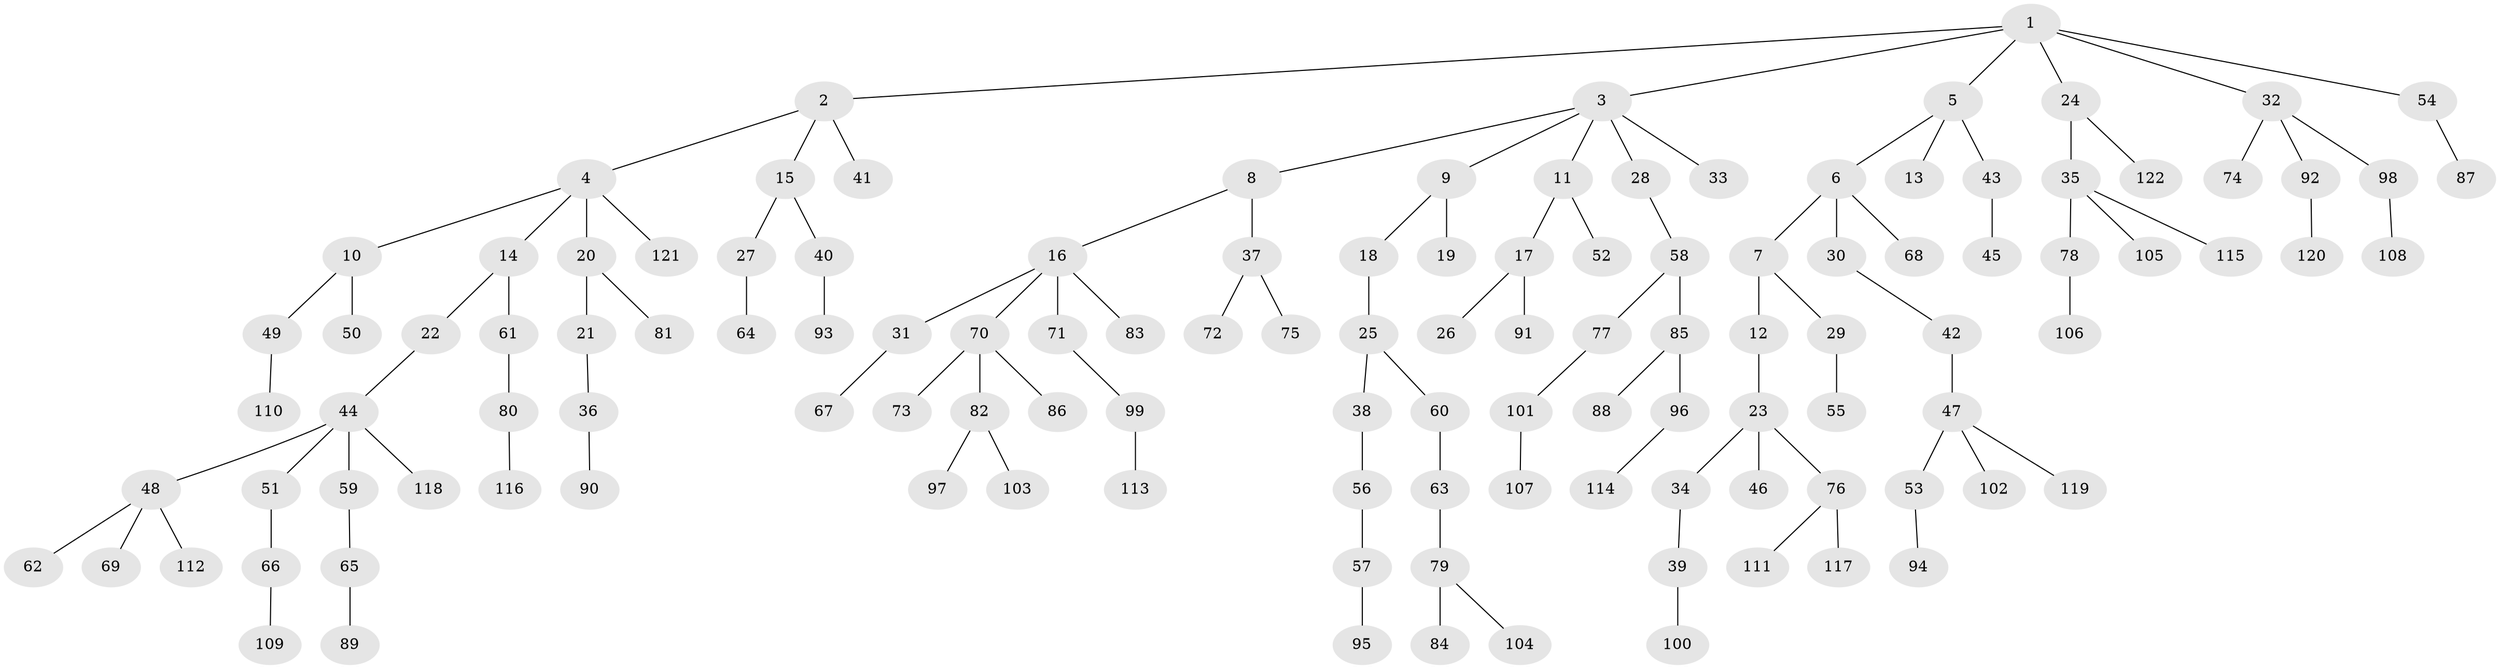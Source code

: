 // Generated by graph-tools (version 1.1) at 2025/11/02/27/25 16:11:26]
// undirected, 122 vertices, 121 edges
graph export_dot {
graph [start="1"]
  node [color=gray90,style=filled];
  1;
  2;
  3;
  4;
  5;
  6;
  7;
  8;
  9;
  10;
  11;
  12;
  13;
  14;
  15;
  16;
  17;
  18;
  19;
  20;
  21;
  22;
  23;
  24;
  25;
  26;
  27;
  28;
  29;
  30;
  31;
  32;
  33;
  34;
  35;
  36;
  37;
  38;
  39;
  40;
  41;
  42;
  43;
  44;
  45;
  46;
  47;
  48;
  49;
  50;
  51;
  52;
  53;
  54;
  55;
  56;
  57;
  58;
  59;
  60;
  61;
  62;
  63;
  64;
  65;
  66;
  67;
  68;
  69;
  70;
  71;
  72;
  73;
  74;
  75;
  76;
  77;
  78;
  79;
  80;
  81;
  82;
  83;
  84;
  85;
  86;
  87;
  88;
  89;
  90;
  91;
  92;
  93;
  94;
  95;
  96;
  97;
  98;
  99;
  100;
  101;
  102;
  103;
  104;
  105;
  106;
  107;
  108;
  109;
  110;
  111;
  112;
  113;
  114;
  115;
  116;
  117;
  118;
  119;
  120;
  121;
  122;
  1 -- 2;
  1 -- 3;
  1 -- 5;
  1 -- 24;
  1 -- 32;
  1 -- 54;
  2 -- 4;
  2 -- 15;
  2 -- 41;
  3 -- 8;
  3 -- 9;
  3 -- 11;
  3 -- 28;
  3 -- 33;
  4 -- 10;
  4 -- 14;
  4 -- 20;
  4 -- 121;
  5 -- 6;
  5 -- 13;
  5 -- 43;
  6 -- 7;
  6 -- 30;
  6 -- 68;
  7 -- 12;
  7 -- 29;
  8 -- 16;
  8 -- 37;
  9 -- 18;
  9 -- 19;
  10 -- 49;
  10 -- 50;
  11 -- 17;
  11 -- 52;
  12 -- 23;
  14 -- 22;
  14 -- 61;
  15 -- 27;
  15 -- 40;
  16 -- 31;
  16 -- 70;
  16 -- 71;
  16 -- 83;
  17 -- 26;
  17 -- 91;
  18 -- 25;
  20 -- 21;
  20 -- 81;
  21 -- 36;
  22 -- 44;
  23 -- 34;
  23 -- 46;
  23 -- 76;
  24 -- 35;
  24 -- 122;
  25 -- 38;
  25 -- 60;
  27 -- 64;
  28 -- 58;
  29 -- 55;
  30 -- 42;
  31 -- 67;
  32 -- 74;
  32 -- 92;
  32 -- 98;
  34 -- 39;
  35 -- 78;
  35 -- 105;
  35 -- 115;
  36 -- 90;
  37 -- 72;
  37 -- 75;
  38 -- 56;
  39 -- 100;
  40 -- 93;
  42 -- 47;
  43 -- 45;
  44 -- 48;
  44 -- 51;
  44 -- 59;
  44 -- 118;
  47 -- 53;
  47 -- 102;
  47 -- 119;
  48 -- 62;
  48 -- 69;
  48 -- 112;
  49 -- 110;
  51 -- 66;
  53 -- 94;
  54 -- 87;
  56 -- 57;
  57 -- 95;
  58 -- 77;
  58 -- 85;
  59 -- 65;
  60 -- 63;
  61 -- 80;
  63 -- 79;
  65 -- 89;
  66 -- 109;
  70 -- 73;
  70 -- 82;
  70 -- 86;
  71 -- 99;
  76 -- 111;
  76 -- 117;
  77 -- 101;
  78 -- 106;
  79 -- 84;
  79 -- 104;
  80 -- 116;
  82 -- 97;
  82 -- 103;
  85 -- 88;
  85 -- 96;
  92 -- 120;
  96 -- 114;
  98 -- 108;
  99 -- 113;
  101 -- 107;
}
